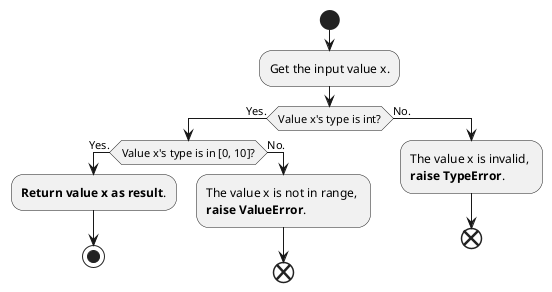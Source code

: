 @startuml

start

:Get the input value x.;

if (Value x's type is int?) then (Yes.)
    if (Value x's type is in [0, 10]?) then (Yes.)
        :**Return value x as result**.;
        stop
    else (No.)
        :The value x is not in range, \n**raise ValueError**.;
        end
    endif
else (No.)
    :The value x is invalid, \n**raise TypeError**.;
    end
endif

@enduml